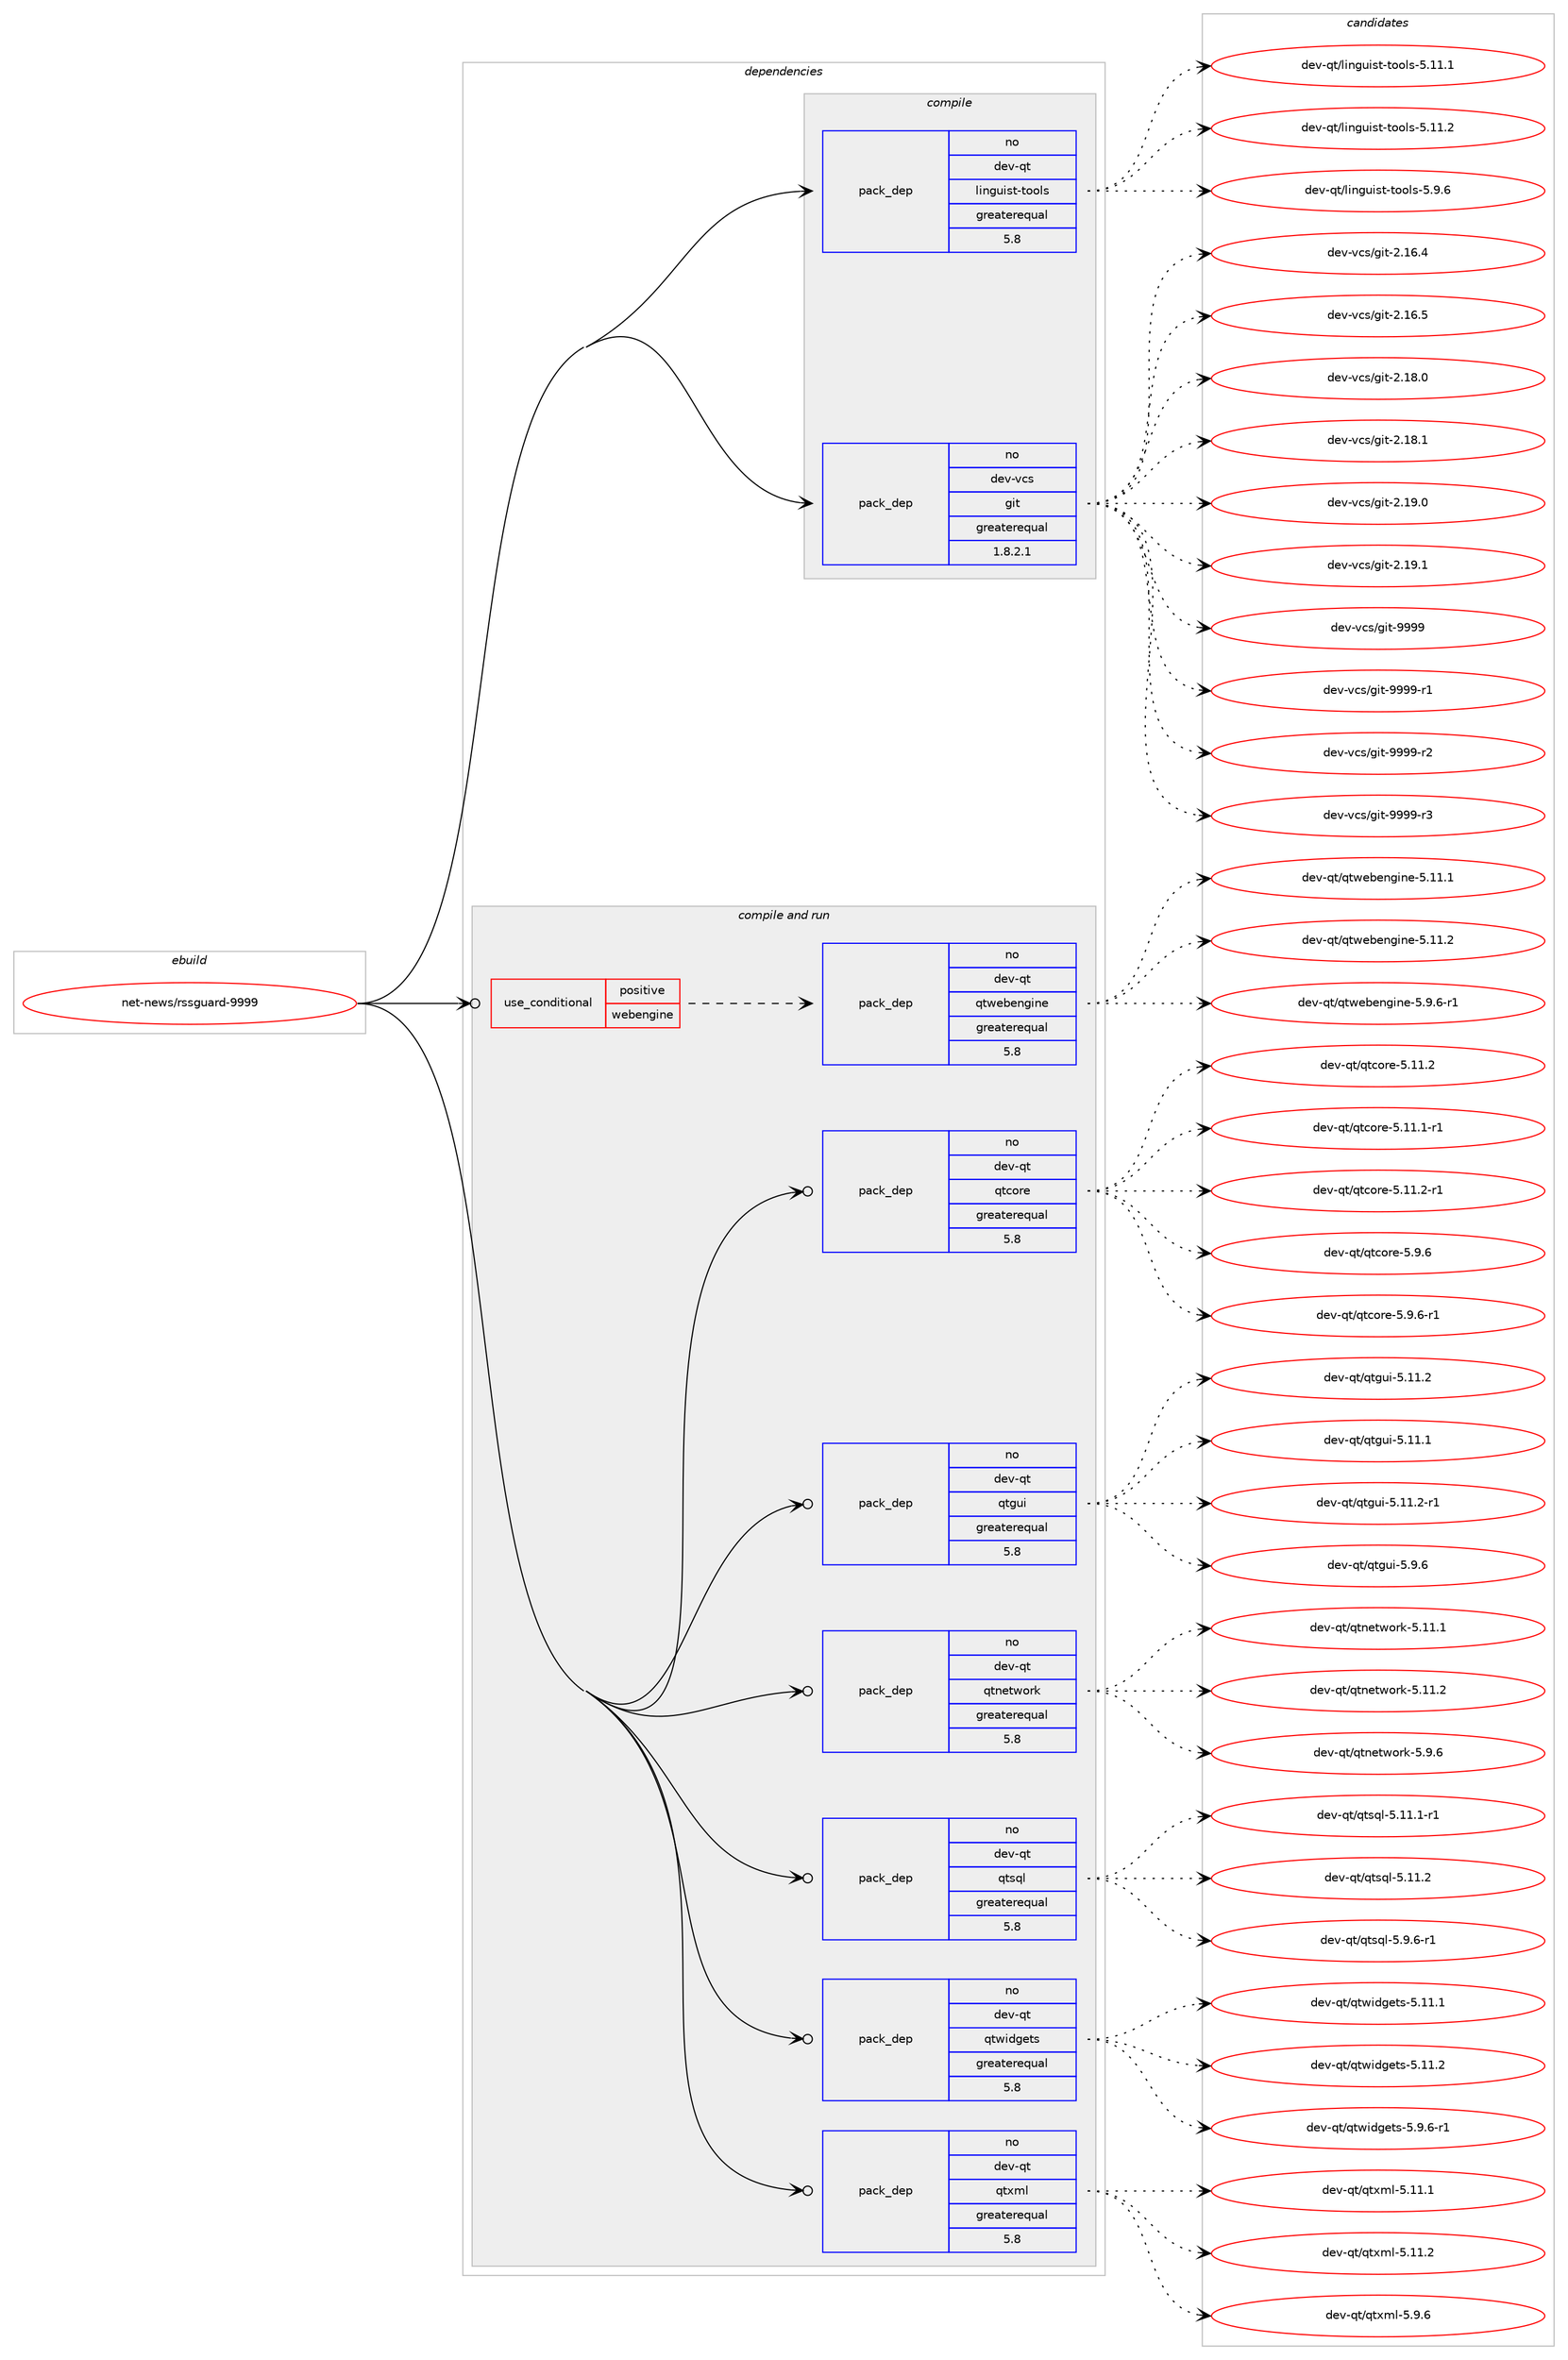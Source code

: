 digraph prolog {

# *************
# Graph options
# *************

newrank=true;
concentrate=true;
compound=true;
graph [rankdir=LR,fontname=Helvetica,fontsize=10,ranksep=1.5];#, ranksep=2.5, nodesep=0.2];
edge  [arrowhead=vee];
node  [fontname=Helvetica,fontsize=10];

# **********
# The ebuild
# **********

subgraph cluster_leftcol {
color=gray;
rank=same;
label=<<i>ebuild</i>>;
id [label="net-news/rssguard-9999", color=red, width=4, href="../net-news/rssguard-9999.svg"];
}

# ****************
# The dependencies
# ****************

subgraph cluster_midcol {
color=gray;
label=<<i>dependencies</i>>;
subgraph cluster_compile {
fillcolor="#eeeeee";
style=filled;
label=<<i>compile</i>>;
subgraph pack5530 {
dependency6849 [label=<<TABLE BORDER="0" CELLBORDER="1" CELLSPACING="0" CELLPADDING="4" WIDTH="220"><TR><TD ROWSPAN="6" CELLPADDING="30">pack_dep</TD></TR><TR><TD WIDTH="110">no</TD></TR><TR><TD>dev-qt</TD></TR><TR><TD>linguist-tools</TD></TR><TR><TD>greaterequal</TD></TR><TR><TD>5.8</TD></TR></TABLE>>, shape=none, color=blue];
}
id:e -> dependency6849:w [weight=20,style="solid",arrowhead="vee"];
subgraph pack5531 {
dependency6850 [label=<<TABLE BORDER="0" CELLBORDER="1" CELLSPACING="0" CELLPADDING="4" WIDTH="220"><TR><TD ROWSPAN="6" CELLPADDING="30">pack_dep</TD></TR><TR><TD WIDTH="110">no</TD></TR><TR><TD>dev-vcs</TD></TR><TR><TD>git</TD></TR><TR><TD>greaterequal</TD></TR><TR><TD>1.8.2.1</TD></TR></TABLE>>, shape=none, color=blue];
}
id:e -> dependency6850:w [weight=20,style="solid",arrowhead="vee"];
}
subgraph cluster_compileandrun {
fillcolor="#eeeeee";
style=filled;
label=<<i>compile and run</i>>;
subgraph cond1144 {
dependency6851 [label=<<TABLE BORDER="0" CELLBORDER="1" CELLSPACING="0" CELLPADDING="4"><TR><TD ROWSPAN="3" CELLPADDING="10">use_conditional</TD></TR><TR><TD>positive</TD></TR><TR><TD>webengine</TD></TR></TABLE>>, shape=none, color=red];
subgraph pack5532 {
dependency6852 [label=<<TABLE BORDER="0" CELLBORDER="1" CELLSPACING="0" CELLPADDING="4" WIDTH="220"><TR><TD ROWSPAN="6" CELLPADDING="30">pack_dep</TD></TR><TR><TD WIDTH="110">no</TD></TR><TR><TD>dev-qt</TD></TR><TR><TD>qtwebengine</TD></TR><TR><TD>greaterequal</TD></TR><TR><TD>5.8</TD></TR></TABLE>>, shape=none, color=blue];
}
dependency6851:e -> dependency6852:w [weight=20,style="dashed",arrowhead="vee"];
}
id:e -> dependency6851:w [weight=20,style="solid",arrowhead="odotvee"];
subgraph pack5533 {
dependency6853 [label=<<TABLE BORDER="0" CELLBORDER="1" CELLSPACING="0" CELLPADDING="4" WIDTH="220"><TR><TD ROWSPAN="6" CELLPADDING="30">pack_dep</TD></TR><TR><TD WIDTH="110">no</TD></TR><TR><TD>dev-qt</TD></TR><TR><TD>qtcore</TD></TR><TR><TD>greaterequal</TD></TR><TR><TD>5.8</TD></TR></TABLE>>, shape=none, color=blue];
}
id:e -> dependency6853:w [weight=20,style="solid",arrowhead="odotvee"];
subgraph pack5534 {
dependency6854 [label=<<TABLE BORDER="0" CELLBORDER="1" CELLSPACING="0" CELLPADDING="4" WIDTH="220"><TR><TD ROWSPAN="6" CELLPADDING="30">pack_dep</TD></TR><TR><TD WIDTH="110">no</TD></TR><TR><TD>dev-qt</TD></TR><TR><TD>qtgui</TD></TR><TR><TD>greaterequal</TD></TR><TR><TD>5.8</TD></TR></TABLE>>, shape=none, color=blue];
}
id:e -> dependency6854:w [weight=20,style="solid",arrowhead="odotvee"];
subgraph pack5535 {
dependency6855 [label=<<TABLE BORDER="0" CELLBORDER="1" CELLSPACING="0" CELLPADDING="4" WIDTH="220"><TR><TD ROWSPAN="6" CELLPADDING="30">pack_dep</TD></TR><TR><TD WIDTH="110">no</TD></TR><TR><TD>dev-qt</TD></TR><TR><TD>qtnetwork</TD></TR><TR><TD>greaterequal</TD></TR><TR><TD>5.8</TD></TR></TABLE>>, shape=none, color=blue];
}
id:e -> dependency6855:w [weight=20,style="solid",arrowhead="odotvee"];
subgraph pack5536 {
dependency6856 [label=<<TABLE BORDER="0" CELLBORDER="1" CELLSPACING="0" CELLPADDING="4" WIDTH="220"><TR><TD ROWSPAN="6" CELLPADDING="30">pack_dep</TD></TR><TR><TD WIDTH="110">no</TD></TR><TR><TD>dev-qt</TD></TR><TR><TD>qtsql</TD></TR><TR><TD>greaterequal</TD></TR><TR><TD>5.8</TD></TR></TABLE>>, shape=none, color=blue];
}
id:e -> dependency6856:w [weight=20,style="solid",arrowhead="odotvee"];
subgraph pack5537 {
dependency6857 [label=<<TABLE BORDER="0" CELLBORDER="1" CELLSPACING="0" CELLPADDING="4" WIDTH="220"><TR><TD ROWSPAN="6" CELLPADDING="30">pack_dep</TD></TR><TR><TD WIDTH="110">no</TD></TR><TR><TD>dev-qt</TD></TR><TR><TD>qtwidgets</TD></TR><TR><TD>greaterequal</TD></TR><TR><TD>5.8</TD></TR></TABLE>>, shape=none, color=blue];
}
id:e -> dependency6857:w [weight=20,style="solid",arrowhead="odotvee"];
subgraph pack5538 {
dependency6858 [label=<<TABLE BORDER="0" CELLBORDER="1" CELLSPACING="0" CELLPADDING="4" WIDTH="220"><TR><TD ROWSPAN="6" CELLPADDING="30">pack_dep</TD></TR><TR><TD WIDTH="110">no</TD></TR><TR><TD>dev-qt</TD></TR><TR><TD>qtxml</TD></TR><TR><TD>greaterequal</TD></TR><TR><TD>5.8</TD></TR></TABLE>>, shape=none, color=blue];
}
id:e -> dependency6858:w [weight=20,style="solid",arrowhead="odotvee"];
}
subgraph cluster_run {
fillcolor="#eeeeee";
style=filled;
label=<<i>run</i>>;
}
}

# **************
# The candidates
# **************

subgraph cluster_choices {
rank=same;
color=gray;
label=<<i>candidates</i>>;

subgraph choice5530 {
color=black;
nodesep=1;
choice10010111845113116471081051101031171051151164511611111110811545534649494649 [label="dev-qt/linguist-tools-5.11.1", color=red, width=4,href="../dev-qt/linguist-tools-5.11.1.svg"];
choice10010111845113116471081051101031171051151164511611111110811545534649494650 [label="dev-qt/linguist-tools-5.11.2", color=red, width=4,href="../dev-qt/linguist-tools-5.11.2.svg"];
choice100101118451131164710810511010311710511511645116111111108115455346574654 [label="dev-qt/linguist-tools-5.9.6", color=red, width=4,href="../dev-qt/linguist-tools-5.9.6.svg"];
dependency6849:e -> choice10010111845113116471081051101031171051151164511611111110811545534649494649:w [style=dotted,weight="100"];
dependency6849:e -> choice10010111845113116471081051101031171051151164511611111110811545534649494650:w [style=dotted,weight="100"];
dependency6849:e -> choice100101118451131164710810511010311710511511645116111111108115455346574654:w [style=dotted,weight="100"];
}
subgraph choice5531 {
color=black;
nodesep=1;
choice10010111845118991154710310511645504649544652 [label="dev-vcs/git-2.16.4", color=red, width=4,href="../dev-vcs/git-2.16.4.svg"];
choice10010111845118991154710310511645504649544653 [label="dev-vcs/git-2.16.5", color=red, width=4,href="../dev-vcs/git-2.16.5.svg"];
choice10010111845118991154710310511645504649564648 [label="dev-vcs/git-2.18.0", color=red, width=4,href="../dev-vcs/git-2.18.0.svg"];
choice10010111845118991154710310511645504649564649 [label="dev-vcs/git-2.18.1", color=red, width=4,href="../dev-vcs/git-2.18.1.svg"];
choice10010111845118991154710310511645504649574648 [label="dev-vcs/git-2.19.0", color=red, width=4,href="../dev-vcs/git-2.19.0.svg"];
choice10010111845118991154710310511645504649574649 [label="dev-vcs/git-2.19.1", color=red, width=4,href="../dev-vcs/git-2.19.1.svg"];
choice1001011184511899115471031051164557575757 [label="dev-vcs/git-9999", color=red, width=4,href="../dev-vcs/git-9999.svg"];
choice10010111845118991154710310511645575757574511449 [label="dev-vcs/git-9999-r1", color=red, width=4,href="../dev-vcs/git-9999-r1.svg"];
choice10010111845118991154710310511645575757574511450 [label="dev-vcs/git-9999-r2", color=red, width=4,href="../dev-vcs/git-9999-r2.svg"];
choice10010111845118991154710310511645575757574511451 [label="dev-vcs/git-9999-r3", color=red, width=4,href="../dev-vcs/git-9999-r3.svg"];
dependency6850:e -> choice10010111845118991154710310511645504649544652:w [style=dotted,weight="100"];
dependency6850:e -> choice10010111845118991154710310511645504649544653:w [style=dotted,weight="100"];
dependency6850:e -> choice10010111845118991154710310511645504649564648:w [style=dotted,weight="100"];
dependency6850:e -> choice10010111845118991154710310511645504649564649:w [style=dotted,weight="100"];
dependency6850:e -> choice10010111845118991154710310511645504649574648:w [style=dotted,weight="100"];
dependency6850:e -> choice10010111845118991154710310511645504649574649:w [style=dotted,weight="100"];
dependency6850:e -> choice1001011184511899115471031051164557575757:w [style=dotted,weight="100"];
dependency6850:e -> choice10010111845118991154710310511645575757574511449:w [style=dotted,weight="100"];
dependency6850:e -> choice10010111845118991154710310511645575757574511450:w [style=dotted,weight="100"];
dependency6850:e -> choice10010111845118991154710310511645575757574511451:w [style=dotted,weight="100"];
}
subgraph choice5532 {
color=black;
nodesep=1;
choice10010111845113116471131161191019810111010310511010145534649494649 [label="dev-qt/qtwebengine-5.11.1", color=red, width=4,href="../dev-qt/qtwebengine-5.11.1.svg"];
choice10010111845113116471131161191019810111010310511010145534649494650 [label="dev-qt/qtwebengine-5.11.2", color=red, width=4,href="../dev-qt/qtwebengine-5.11.2.svg"];
choice1001011184511311647113116119101981011101031051101014553465746544511449 [label="dev-qt/qtwebengine-5.9.6-r1", color=red, width=4,href="../dev-qt/qtwebengine-5.9.6-r1.svg"];
dependency6852:e -> choice10010111845113116471131161191019810111010310511010145534649494649:w [style=dotted,weight="100"];
dependency6852:e -> choice10010111845113116471131161191019810111010310511010145534649494650:w [style=dotted,weight="100"];
dependency6852:e -> choice1001011184511311647113116119101981011101031051101014553465746544511449:w [style=dotted,weight="100"];
}
subgraph choice5533 {
color=black;
nodesep=1;
choice10010111845113116471131169911111410145534649494650 [label="dev-qt/qtcore-5.11.2", color=red, width=4,href="../dev-qt/qtcore-5.11.2.svg"];
choice100101118451131164711311699111114101455346494946494511449 [label="dev-qt/qtcore-5.11.1-r1", color=red, width=4,href="../dev-qt/qtcore-5.11.1-r1.svg"];
choice100101118451131164711311699111114101455346494946504511449 [label="dev-qt/qtcore-5.11.2-r1", color=red, width=4,href="../dev-qt/qtcore-5.11.2-r1.svg"];
choice100101118451131164711311699111114101455346574654 [label="dev-qt/qtcore-5.9.6", color=red, width=4,href="../dev-qt/qtcore-5.9.6.svg"];
choice1001011184511311647113116991111141014553465746544511449 [label="dev-qt/qtcore-5.9.6-r1", color=red, width=4,href="../dev-qt/qtcore-5.9.6-r1.svg"];
dependency6853:e -> choice10010111845113116471131169911111410145534649494650:w [style=dotted,weight="100"];
dependency6853:e -> choice100101118451131164711311699111114101455346494946494511449:w [style=dotted,weight="100"];
dependency6853:e -> choice100101118451131164711311699111114101455346494946504511449:w [style=dotted,weight="100"];
dependency6853:e -> choice100101118451131164711311699111114101455346574654:w [style=dotted,weight="100"];
dependency6853:e -> choice1001011184511311647113116991111141014553465746544511449:w [style=dotted,weight="100"];
}
subgraph choice5534 {
color=black;
nodesep=1;
choice100101118451131164711311610311710545534649494650 [label="dev-qt/qtgui-5.11.2", color=red, width=4,href="../dev-qt/qtgui-5.11.2.svg"];
choice100101118451131164711311610311710545534649494649 [label="dev-qt/qtgui-5.11.1", color=red, width=4,href="../dev-qt/qtgui-5.11.1.svg"];
choice1001011184511311647113116103117105455346494946504511449 [label="dev-qt/qtgui-5.11.2-r1", color=red, width=4,href="../dev-qt/qtgui-5.11.2-r1.svg"];
choice1001011184511311647113116103117105455346574654 [label="dev-qt/qtgui-5.9.6", color=red, width=4,href="../dev-qt/qtgui-5.9.6.svg"];
dependency6854:e -> choice100101118451131164711311610311710545534649494650:w [style=dotted,weight="100"];
dependency6854:e -> choice100101118451131164711311610311710545534649494649:w [style=dotted,weight="100"];
dependency6854:e -> choice1001011184511311647113116103117105455346494946504511449:w [style=dotted,weight="100"];
dependency6854:e -> choice1001011184511311647113116103117105455346574654:w [style=dotted,weight="100"];
}
subgraph choice5535 {
color=black;
nodesep=1;
choice100101118451131164711311611010111611911111410745534649494649 [label="dev-qt/qtnetwork-5.11.1", color=red, width=4,href="../dev-qt/qtnetwork-5.11.1.svg"];
choice100101118451131164711311611010111611911111410745534649494650 [label="dev-qt/qtnetwork-5.11.2", color=red, width=4,href="../dev-qt/qtnetwork-5.11.2.svg"];
choice1001011184511311647113116110101116119111114107455346574654 [label="dev-qt/qtnetwork-5.9.6", color=red, width=4,href="../dev-qt/qtnetwork-5.9.6.svg"];
dependency6855:e -> choice100101118451131164711311611010111611911111410745534649494649:w [style=dotted,weight="100"];
dependency6855:e -> choice100101118451131164711311611010111611911111410745534649494650:w [style=dotted,weight="100"];
dependency6855:e -> choice1001011184511311647113116110101116119111114107455346574654:w [style=dotted,weight="100"];
}
subgraph choice5536 {
color=black;
nodesep=1;
choice1001011184511311647113116115113108455346494946494511449 [label="dev-qt/qtsql-5.11.1-r1", color=red, width=4,href="../dev-qt/qtsql-5.11.1-r1.svg"];
choice100101118451131164711311611511310845534649494650 [label="dev-qt/qtsql-5.11.2", color=red, width=4,href="../dev-qt/qtsql-5.11.2.svg"];
choice10010111845113116471131161151131084553465746544511449 [label="dev-qt/qtsql-5.9.6-r1", color=red, width=4,href="../dev-qt/qtsql-5.9.6-r1.svg"];
dependency6856:e -> choice1001011184511311647113116115113108455346494946494511449:w [style=dotted,weight="100"];
dependency6856:e -> choice100101118451131164711311611511310845534649494650:w [style=dotted,weight="100"];
dependency6856:e -> choice10010111845113116471131161151131084553465746544511449:w [style=dotted,weight="100"];
}
subgraph choice5537 {
color=black;
nodesep=1;
choice100101118451131164711311611910510010310111611545534649494649 [label="dev-qt/qtwidgets-5.11.1", color=red, width=4,href="../dev-qt/qtwidgets-5.11.1.svg"];
choice100101118451131164711311611910510010310111611545534649494650 [label="dev-qt/qtwidgets-5.11.2", color=red, width=4,href="../dev-qt/qtwidgets-5.11.2.svg"];
choice10010111845113116471131161191051001031011161154553465746544511449 [label="dev-qt/qtwidgets-5.9.6-r1", color=red, width=4,href="../dev-qt/qtwidgets-5.9.6-r1.svg"];
dependency6857:e -> choice100101118451131164711311611910510010310111611545534649494649:w [style=dotted,weight="100"];
dependency6857:e -> choice100101118451131164711311611910510010310111611545534649494650:w [style=dotted,weight="100"];
dependency6857:e -> choice10010111845113116471131161191051001031011161154553465746544511449:w [style=dotted,weight="100"];
}
subgraph choice5538 {
color=black;
nodesep=1;
choice100101118451131164711311612010910845534649494649 [label="dev-qt/qtxml-5.11.1", color=red, width=4,href="../dev-qt/qtxml-5.11.1.svg"];
choice100101118451131164711311612010910845534649494650 [label="dev-qt/qtxml-5.11.2", color=red, width=4,href="../dev-qt/qtxml-5.11.2.svg"];
choice1001011184511311647113116120109108455346574654 [label="dev-qt/qtxml-5.9.6", color=red, width=4,href="../dev-qt/qtxml-5.9.6.svg"];
dependency6858:e -> choice100101118451131164711311612010910845534649494649:w [style=dotted,weight="100"];
dependency6858:e -> choice100101118451131164711311612010910845534649494650:w [style=dotted,weight="100"];
dependency6858:e -> choice1001011184511311647113116120109108455346574654:w [style=dotted,weight="100"];
}
}

}
